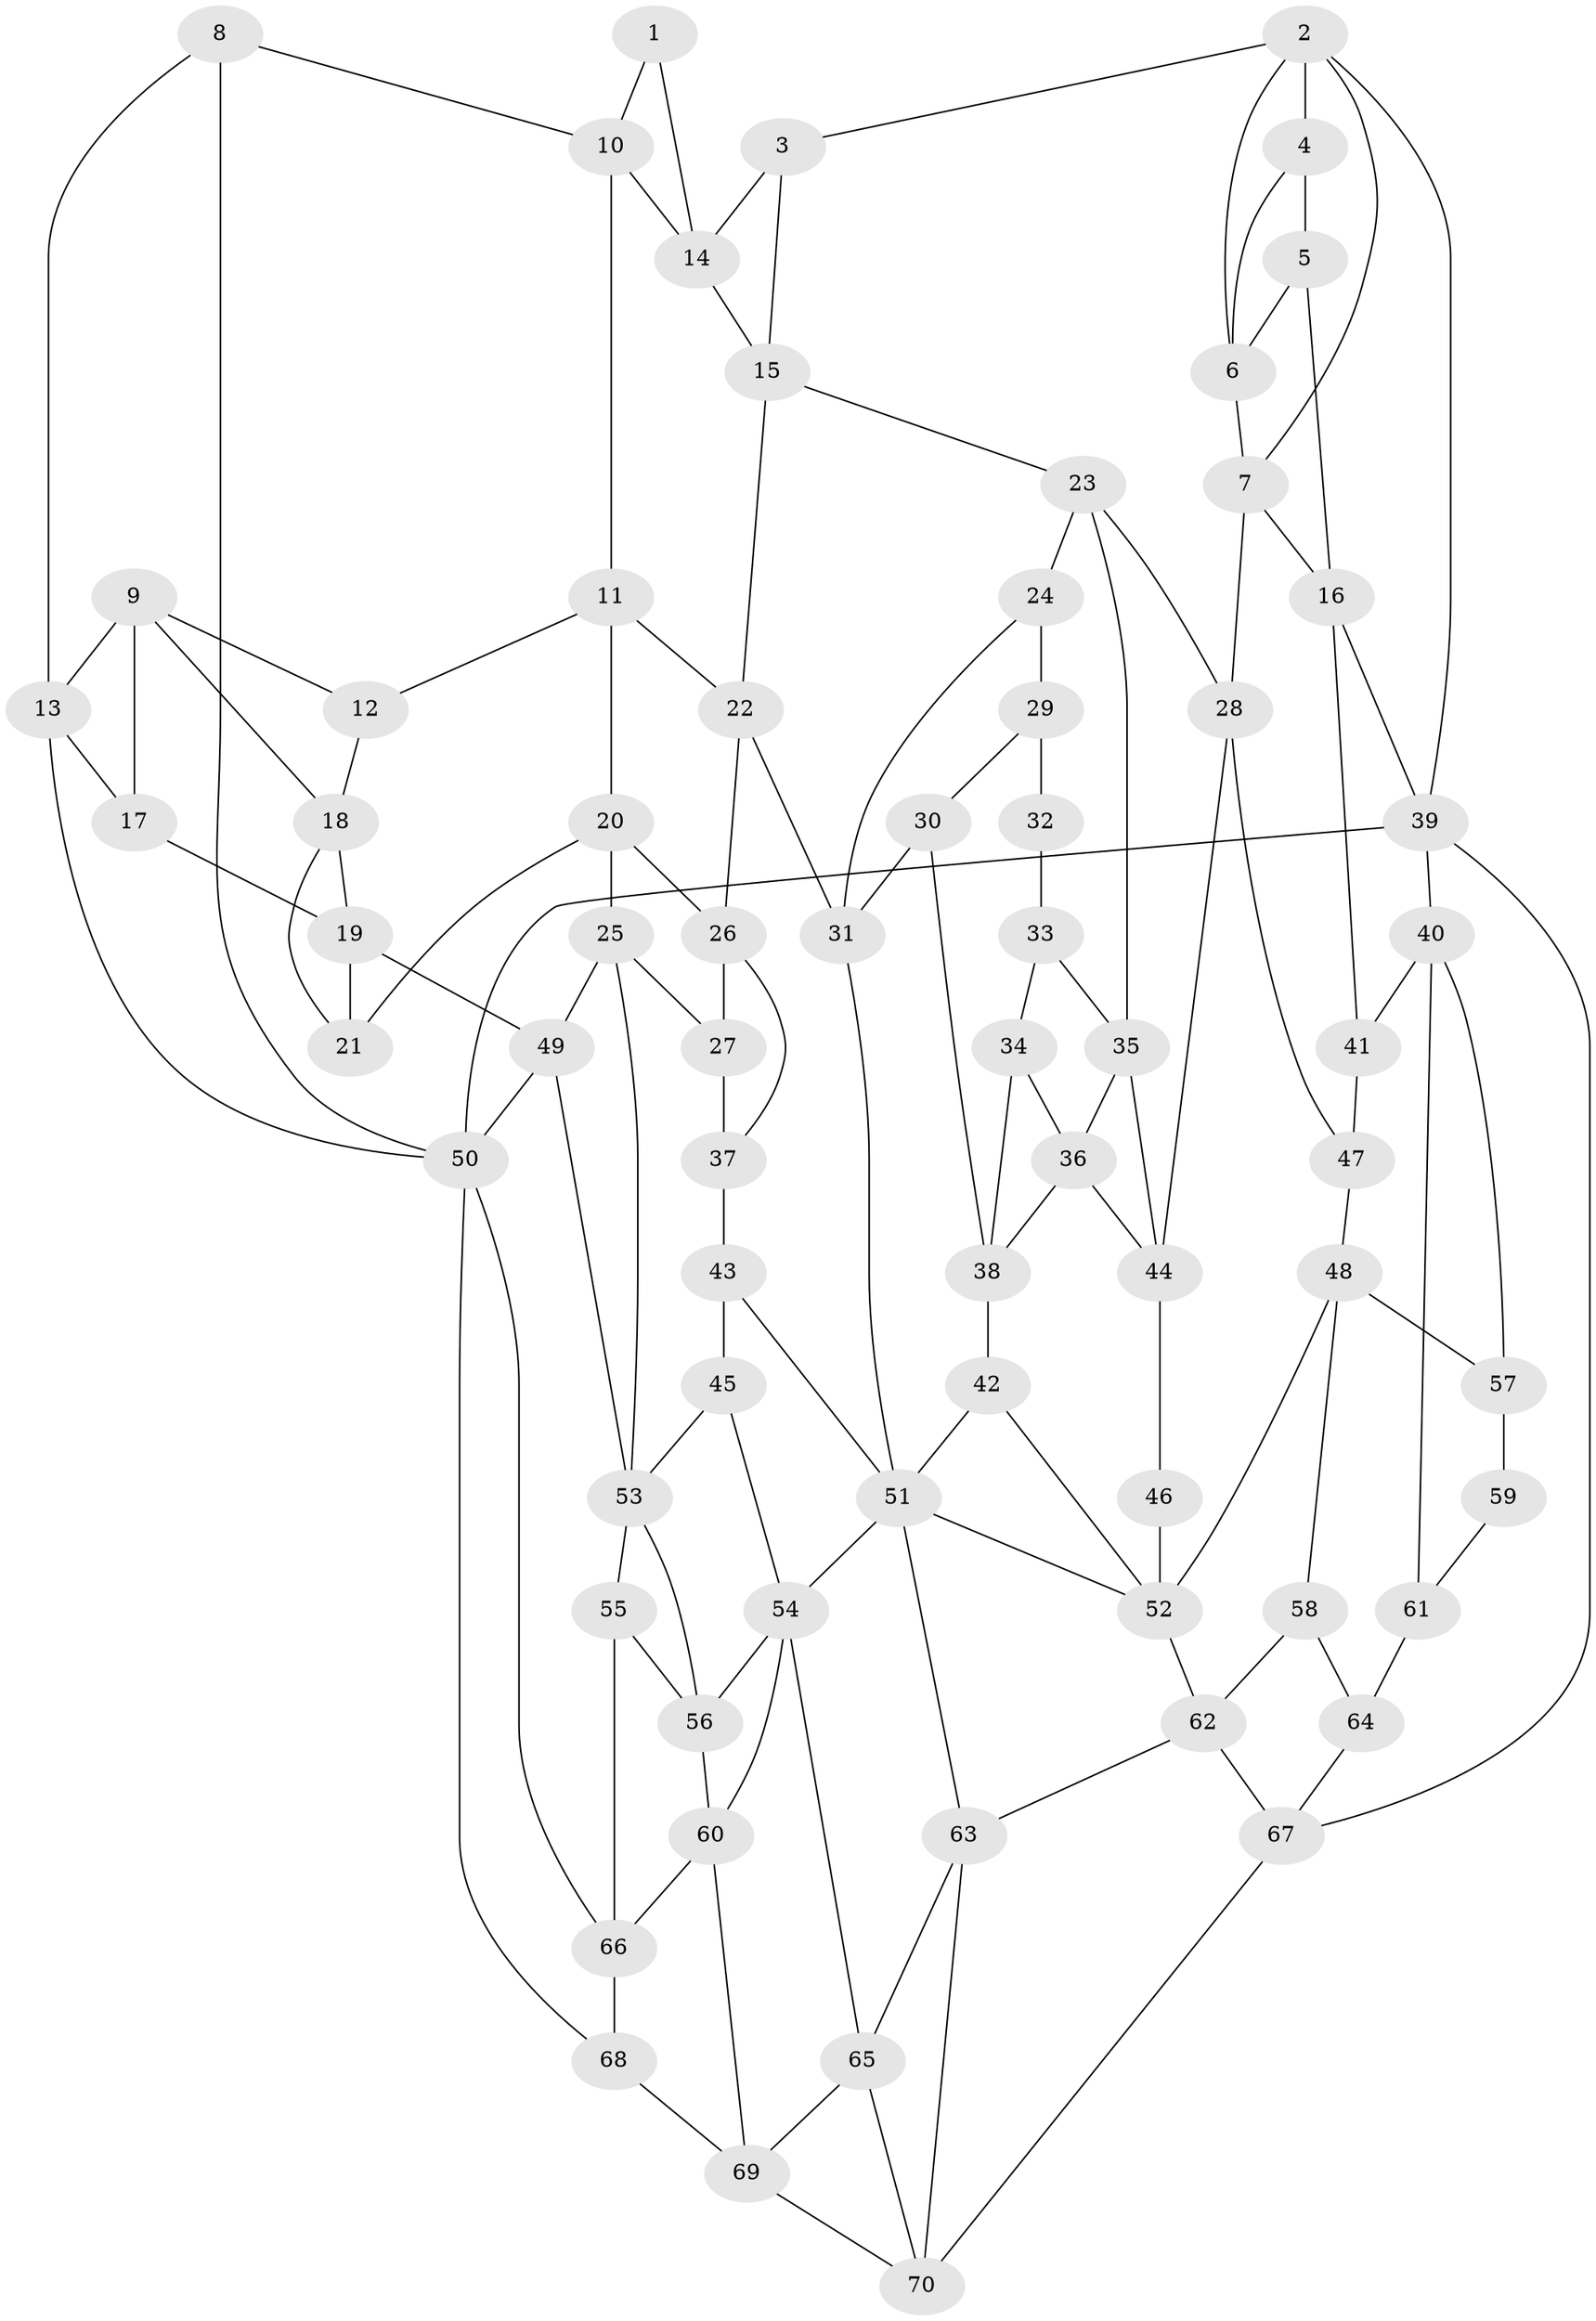 // original degree distribution, {3: 0.02857142857142857, 4: 0.20714285714285716, 6: 0.22142857142857142, 5: 0.5428571428571428}
// Generated by graph-tools (version 1.1) at 2025/27/03/09/25 03:27:09]
// undirected, 70 vertices, 128 edges
graph export_dot {
graph [start="1"]
  node [color=gray90,style=filled];
  1;
  2;
  3;
  4;
  5;
  6;
  7;
  8;
  9;
  10;
  11;
  12;
  13;
  14;
  15;
  16;
  17;
  18;
  19;
  20;
  21;
  22;
  23;
  24;
  25;
  26;
  27;
  28;
  29;
  30;
  31;
  32;
  33;
  34;
  35;
  36;
  37;
  38;
  39;
  40;
  41;
  42;
  43;
  44;
  45;
  46;
  47;
  48;
  49;
  50;
  51;
  52;
  53;
  54;
  55;
  56;
  57;
  58;
  59;
  60;
  61;
  62;
  63;
  64;
  65;
  66;
  67;
  68;
  69;
  70;
  1 -- 10 [weight=1.0];
  1 -- 14 [weight=1.0];
  2 -- 3 [weight=1.0];
  2 -- 4 [weight=1.0];
  2 -- 6 [weight=1.0];
  2 -- 7 [weight=1.0];
  2 -- 39 [weight=1.0];
  3 -- 14 [weight=1.0];
  3 -- 15 [weight=1.0];
  4 -- 5 [weight=2.0];
  4 -- 6 [weight=1.0];
  5 -- 6 [weight=1.0];
  5 -- 16 [weight=1.0];
  6 -- 7 [weight=1.0];
  7 -- 16 [weight=1.0];
  7 -- 28 [weight=1.0];
  8 -- 10 [weight=1.0];
  8 -- 13 [weight=1.0];
  8 -- 50 [weight=1.0];
  9 -- 12 [weight=1.0];
  9 -- 13 [weight=1.0];
  9 -- 17 [weight=1.0];
  9 -- 18 [weight=1.0];
  10 -- 11 [weight=1.0];
  10 -- 14 [weight=1.0];
  11 -- 12 [weight=1.0];
  11 -- 20 [weight=1.0];
  11 -- 22 [weight=1.0];
  12 -- 18 [weight=1.0];
  13 -- 17 [weight=1.0];
  13 -- 50 [weight=1.0];
  14 -- 15 [weight=1.0];
  15 -- 22 [weight=1.0];
  15 -- 23 [weight=1.0];
  16 -- 39 [weight=1.0];
  16 -- 41 [weight=1.0];
  17 -- 19 [weight=1.0];
  18 -- 19 [weight=1.0];
  18 -- 21 [weight=1.0];
  19 -- 21 [weight=1.0];
  19 -- 49 [weight=1.0];
  20 -- 21 [weight=1.0];
  20 -- 25 [weight=1.0];
  20 -- 26 [weight=1.0];
  22 -- 26 [weight=1.0];
  22 -- 31 [weight=1.0];
  23 -- 24 [weight=1.0];
  23 -- 28 [weight=1.0];
  23 -- 35 [weight=1.0];
  24 -- 29 [weight=1.0];
  24 -- 31 [weight=1.0];
  25 -- 27 [weight=1.0];
  25 -- 49 [weight=1.0];
  25 -- 53 [weight=1.0];
  26 -- 27 [weight=1.0];
  26 -- 37 [weight=1.0];
  27 -- 37 [weight=1.0];
  28 -- 44 [weight=1.0];
  28 -- 47 [weight=1.0];
  29 -- 30 [weight=1.0];
  29 -- 32 [weight=2.0];
  30 -- 31 [weight=1.0];
  30 -- 38 [weight=1.0];
  31 -- 51 [weight=1.0];
  32 -- 33 [weight=2.0];
  33 -- 34 [weight=1.0];
  33 -- 35 [weight=1.0];
  34 -- 36 [weight=1.0];
  34 -- 38 [weight=1.0];
  35 -- 36 [weight=1.0];
  35 -- 44 [weight=1.0];
  36 -- 38 [weight=1.0];
  36 -- 44 [weight=1.0];
  37 -- 43 [weight=2.0];
  38 -- 42 [weight=1.0];
  39 -- 40 [weight=1.0];
  39 -- 50 [weight=2.0];
  39 -- 67 [weight=1.0];
  40 -- 41 [weight=1.0];
  40 -- 57 [weight=1.0];
  40 -- 61 [weight=1.0];
  41 -- 47 [weight=2.0];
  42 -- 51 [weight=1.0];
  42 -- 52 [weight=1.0];
  43 -- 45 [weight=2.0];
  43 -- 51 [weight=1.0];
  44 -- 46 [weight=2.0];
  45 -- 53 [weight=1.0];
  45 -- 54 [weight=1.0];
  46 -- 52 [weight=2.0];
  47 -- 48 [weight=1.0];
  48 -- 52 [weight=1.0];
  48 -- 57 [weight=1.0];
  48 -- 58 [weight=1.0];
  49 -- 50 [weight=1.0];
  49 -- 53 [weight=1.0];
  50 -- 66 [weight=1.0];
  50 -- 68 [weight=1.0];
  51 -- 52 [weight=1.0];
  51 -- 54 [weight=1.0];
  51 -- 63 [weight=1.0];
  52 -- 62 [weight=1.0];
  53 -- 55 [weight=2.0];
  53 -- 56 [weight=1.0];
  54 -- 56 [weight=1.0];
  54 -- 60 [weight=1.0];
  54 -- 65 [weight=1.0];
  55 -- 56 [weight=1.0];
  55 -- 66 [weight=1.0];
  56 -- 60 [weight=1.0];
  57 -- 59 [weight=2.0];
  58 -- 62 [weight=1.0];
  58 -- 64 [weight=1.0];
  59 -- 61 [weight=1.0];
  60 -- 66 [weight=1.0];
  60 -- 69 [weight=1.0];
  61 -- 64 [weight=2.0];
  62 -- 63 [weight=1.0];
  62 -- 67 [weight=1.0];
  63 -- 65 [weight=1.0];
  63 -- 70 [weight=1.0];
  64 -- 67 [weight=1.0];
  65 -- 69 [weight=1.0];
  65 -- 70 [weight=1.0];
  66 -- 68 [weight=1.0];
  67 -- 70 [weight=1.0];
  68 -- 69 [weight=1.0];
  69 -- 70 [weight=1.0];
}
